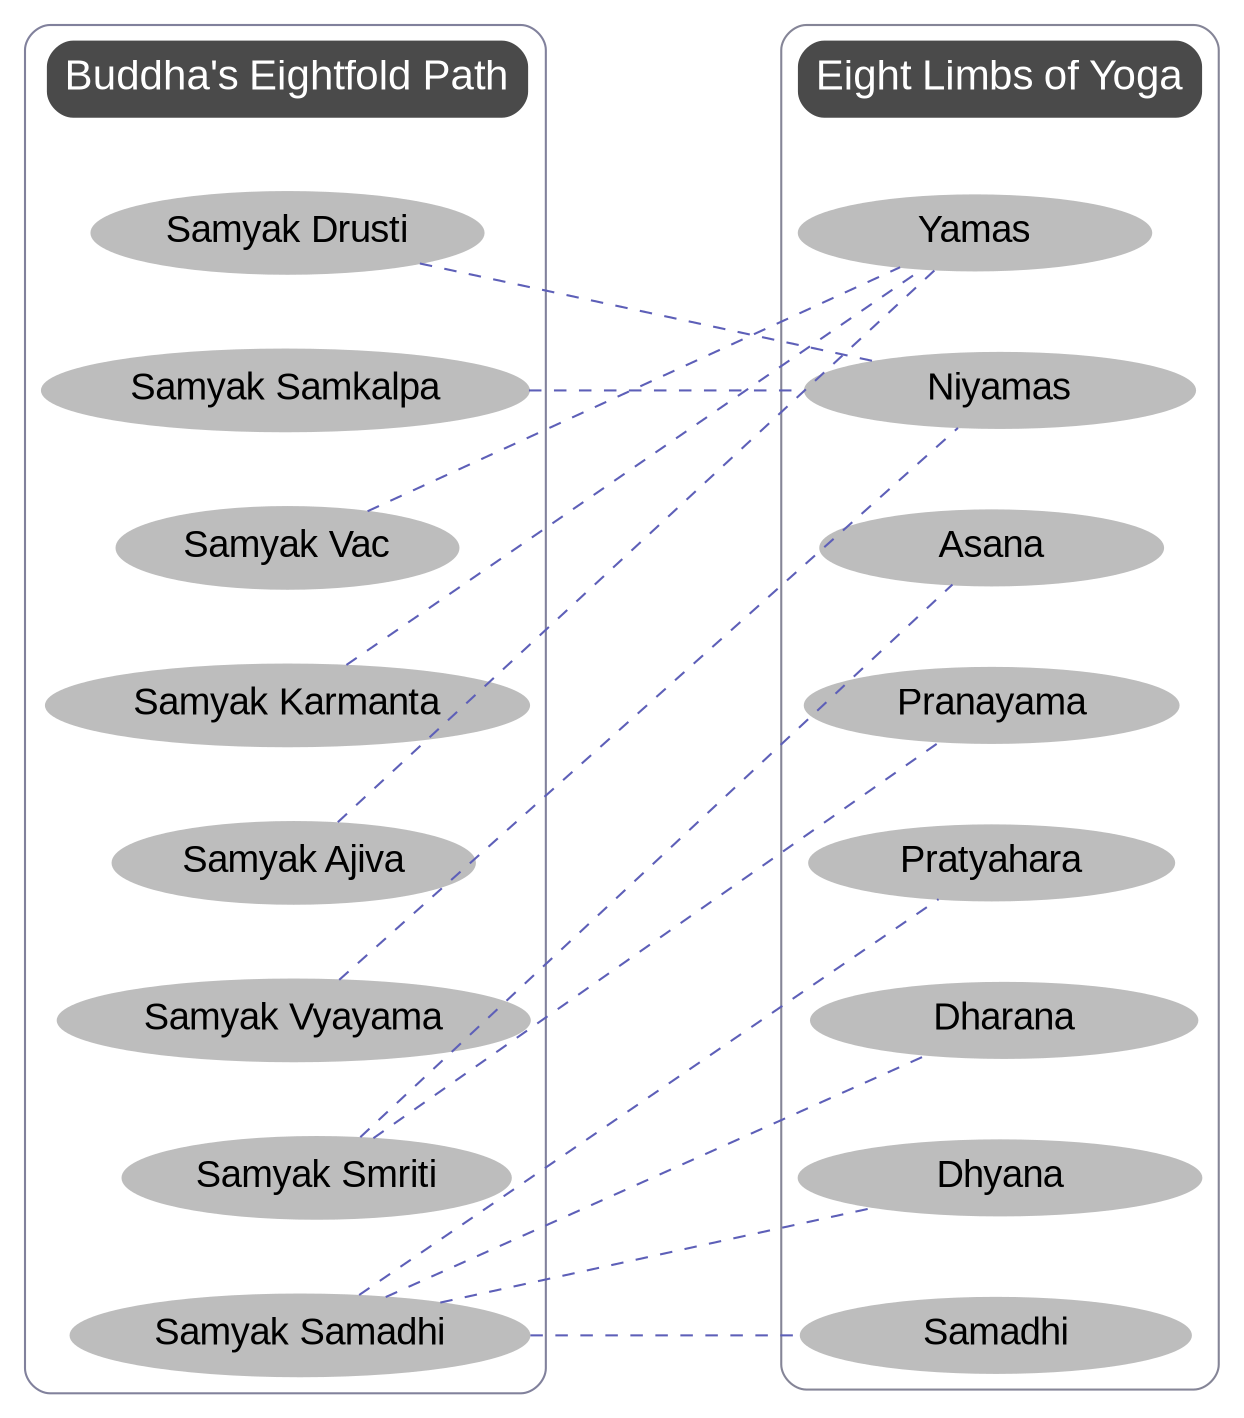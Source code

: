 graph G {

bgcolor="transparent";
  newrank=true;
  splines = false

  node [style="filled,rounded",color="#bdbdbd",fontsize="18pt",fontname="Arial"];
  edge [style=dashed,color="#5d5fb8"];
 
{
  rank = same; 
  alabel[color="#4a4a4a",fontcolor=white,shape=box,fontsize="20pt"]; 
  blabel[color="#4a4a4a",fontcolor=white,shape=box,fontsize="20pt"]; }
{
  rank = same; a0; b0[margin="0.6,0.0"]; }
{
  rank = same; a1; b1[margin="0.6,0.0"]; }
{
  rank = same; a2; b2[margin="0.6,0.0"]; }
{
  rank = same; a3; b3[margin="0.4,0.0"]; }
{
  rank = same; a4; b4[margin="0.4,0.0"]; }
{
  rank = same; a5; b5[margin="0.6,0.0"]; }
{
  rank = same; a6; b6[margin="0.7,0.0"]; }
{
  rank = same; a7; b7[margin="0.6,0.0"]; }

  a0 -- b1;
  a1 -- b1;
  a2 -- b0;
  a3 -- b0;
  a4 -- b0;
  a7 -- b7;
  a5 -- b1;
  a6 -- b2;
  a6 -- b3;
  a7 -- b6;
  a7 -- b4;
  a7 -- b5;

  subgraph cluster_0 {
    style=rounded;
    bgcolor="transparent"
    color="#81819c";
    edge [style="invis"];
    alabel -- a0;
    a0 -- a1 -- a2 -- a3 -- a4 -- a5 -- a6 -- a7;

  };

  subgraph cluster_1 {
    style=rounded;
    bgcolor="transparent"
    color="#858597";
    edge [style="invis"];
    node [style=filled,color=white];
    blabel -- b0
    b0 -- b1 -- b2 -- b3 -- b4 -- b5 -- b6 -- b7;
  }  ;
  
  alabel [label="Buddha's Eightfold Path"]
  blabel [label="Eight Limbs of Yoga"]
  a0 [label="Samyak Drusti"]
  a1 [label="Samyak Samkalpa"]
  a2 [label="Samyak Vac"]
  a3 [label="Samyak Karmanta"]
  a4 [label="Samyak Ajiva"]
  a5 [label="Samyak Vyayama"]
  a6 [label="Samyak Smriti"]
  a7 [label="Samyak Samadhi"]

  
  b0 [label="Yamas"]
  b1 [label="Niyamas"]
  b2 [label="Asana"]
  b3 [label="Pranayama"]
  b4 [label="Pratyahara"]
  b5 [label="Dharana"]
  b6 [label="Dhyana"]
  b7 [label="Samadhi"]
 
  
}